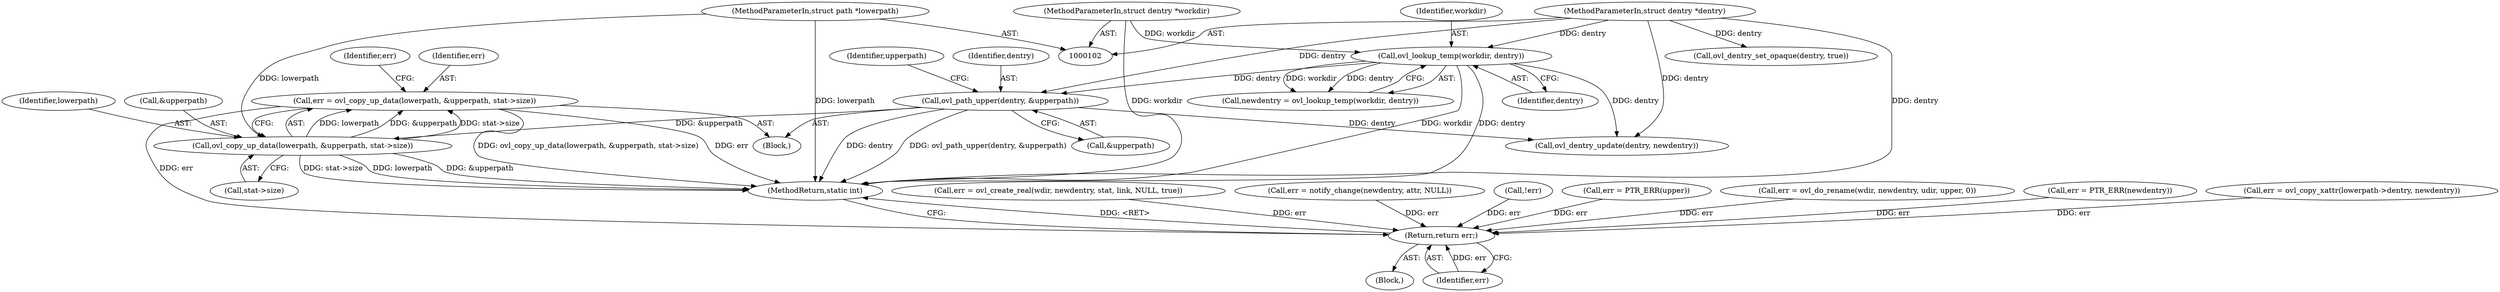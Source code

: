 digraph "0_linux_ab79efab0a0ba01a74df782eb7fa44b044dae8b5@API" {
"1000217" [label="(Call,err = ovl_copy_up_data(lowerpath, &upperpath, stat->size))"];
"1000219" [label="(Call,ovl_copy_up_data(lowerpath, &upperpath, stat->size))"];
"1000106" [label="(MethodParameterIn,struct path *lowerpath)"];
"1000202" [label="(Call,ovl_path_upper(dentry, &upperpath))"];
"1000140" [label="(Call,ovl_lookup_temp(workdir, dentry))"];
"1000103" [label="(MethodParameterIn,struct dentry *workdir)"];
"1000105" [label="(MethodParameterIn,struct dentry *dentry)"];
"1000305" [label="(Return,return err;)"];
"1000110" [label="(Block,)"];
"1000202" [label="(Call,ovl_path_upper(dentry, &upperpath))"];
"1000227" [label="(Identifier,err)"];
"1000220" [label="(Identifier,lowerpath)"];
"1000142" [label="(Identifier,dentry)"];
"1000178" [label="(Call,err = ovl_create_real(wdir, newdentry, stat, link, NULL, true))"];
"1000223" [label="(Call,stat->size)"];
"1000283" [label="(Call,ovl_dentry_update(dentry, newdentry))"];
"1000305" [label="(Return,return err;)"];
"1000106" [label="(MethodParameterIn,struct path *lowerpath)"];
"1000306" [label="(Identifier,err)"];
"1000218" [label="(Identifier,err)"];
"1000256" [label="(Call,err = notify_change(newdentry, attr, NULL))"];
"1000219" [label="(Call,ovl_copy_up_data(lowerpath, &upperpath, stat->size))"];
"1000141" [label="(Identifier,workdir)"];
"1000203" [label="(Identifier,dentry)"];
"1000204" [label="(Call,&upperpath)"];
"1000140" [label="(Call,ovl_lookup_temp(workdir, dentry))"];
"1000253" [label="(Call,!err)"];
"1000105" [label="(MethodParameterIn,struct dentry *dentry)"];
"1000165" [label="(Call,err = PTR_ERR(upper))"];
"1000272" [label="(Call,err = ovl_do_rename(wdir, newdentry, udir, upper, 0))"];
"1000217" [label="(Call,err = ovl_copy_up_data(lowerpath, &upperpath, stat->size))"];
"1000221" [label="(Call,&upperpath)"];
"1000143" [label="(Call,err = PTR_ERR(newdentry))"];
"1000295" [label="(Call,ovl_dentry_set_opaque(dentry, true))"];
"1000103" [label="(MethodParameterIn,struct dentry *workdir)"];
"1000200" [label="(Block,)"];
"1000229" [label="(Call,err = ovl_copy_xattr(lowerpath->dentry, newdentry))"];
"1000312" [label="(MethodReturn,static int)"];
"1000209" [label="(Identifier,upperpath)"];
"1000138" [label="(Call,newdentry = ovl_lookup_temp(workdir, dentry))"];
"1000217" -> "1000200"  [label="AST: "];
"1000217" -> "1000219"  [label="CFG: "];
"1000218" -> "1000217"  [label="AST: "];
"1000219" -> "1000217"  [label="AST: "];
"1000227" -> "1000217"  [label="CFG: "];
"1000217" -> "1000312"  [label="DDG: ovl_copy_up_data(lowerpath, &upperpath, stat->size)"];
"1000217" -> "1000312"  [label="DDG: err"];
"1000219" -> "1000217"  [label="DDG: lowerpath"];
"1000219" -> "1000217"  [label="DDG: &upperpath"];
"1000219" -> "1000217"  [label="DDG: stat->size"];
"1000217" -> "1000305"  [label="DDG: err"];
"1000219" -> "1000223"  [label="CFG: "];
"1000220" -> "1000219"  [label="AST: "];
"1000221" -> "1000219"  [label="AST: "];
"1000223" -> "1000219"  [label="AST: "];
"1000219" -> "1000312"  [label="DDG: &upperpath"];
"1000219" -> "1000312"  [label="DDG: stat->size"];
"1000219" -> "1000312"  [label="DDG: lowerpath"];
"1000106" -> "1000219"  [label="DDG: lowerpath"];
"1000202" -> "1000219"  [label="DDG: &upperpath"];
"1000106" -> "1000102"  [label="AST: "];
"1000106" -> "1000312"  [label="DDG: lowerpath"];
"1000202" -> "1000200"  [label="AST: "];
"1000202" -> "1000204"  [label="CFG: "];
"1000203" -> "1000202"  [label="AST: "];
"1000204" -> "1000202"  [label="AST: "];
"1000209" -> "1000202"  [label="CFG: "];
"1000202" -> "1000312"  [label="DDG: dentry"];
"1000202" -> "1000312"  [label="DDG: ovl_path_upper(dentry, &upperpath)"];
"1000140" -> "1000202"  [label="DDG: dentry"];
"1000105" -> "1000202"  [label="DDG: dentry"];
"1000202" -> "1000283"  [label="DDG: dentry"];
"1000140" -> "1000138"  [label="AST: "];
"1000140" -> "1000142"  [label="CFG: "];
"1000141" -> "1000140"  [label="AST: "];
"1000142" -> "1000140"  [label="AST: "];
"1000138" -> "1000140"  [label="CFG: "];
"1000140" -> "1000312"  [label="DDG: dentry"];
"1000140" -> "1000312"  [label="DDG: workdir"];
"1000140" -> "1000138"  [label="DDG: workdir"];
"1000140" -> "1000138"  [label="DDG: dentry"];
"1000103" -> "1000140"  [label="DDG: workdir"];
"1000105" -> "1000140"  [label="DDG: dentry"];
"1000140" -> "1000283"  [label="DDG: dentry"];
"1000103" -> "1000102"  [label="AST: "];
"1000103" -> "1000312"  [label="DDG: workdir"];
"1000105" -> "1000102"  [label="AST: "];
"1000105" -> "1000312"  [label="DDG: dentry"];
"1000105" -> "1000283"  [label="DDG: dentry"];
"1000105" -> "1000295"  [label="DDG: dentry"];
"1000305" -> "1000110"  [label="AST: "];
"1000305" -> "1000306"  [label="CFG: "];
"1000306" -> "1000305"  [label="AST: "];
"1000312" -> "1000305"  [label="CFG: "];
"1000305" -> "1000312"  [label="DDG: <RET>"];
"1000306" -> "1000305"  [label="DDG: err"];
"1000178" -> "1000305"  [label="DDG: err"];
"1000253" -> "1000305"  [label="DDG: err"];
"1000165" -> "1000305"  [label="DDG: err"];
"1000143" -> "1000305"  [label="DDG: err"];
"1000272" -> "1000305"  [label="DDG: err"];
"1000229" -> "1000305"  [label="DDG: err"];
"1000256" -> "1000305"  [label="DDG: err"];
}
